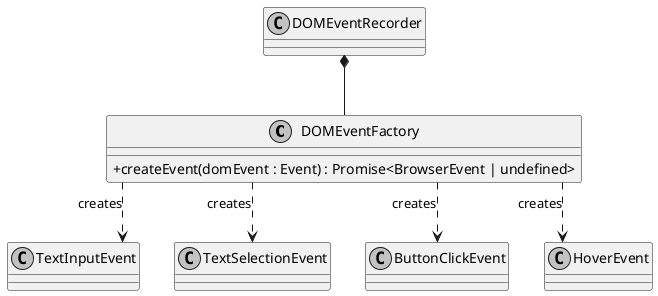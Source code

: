@startuml
skinparam linetype ortho
skinparam monochrome true
skinparam classAttributeIconSize 0
class DOMEventFactory {
	+ createEvent(domEvent : Event) : Promise<BrowserEvent | undefined>
}
DOMEventRecorder *-- DOMEventFactory
DOMEventFactory .DOWN.> TextInputEvent : creates
DOMEventFactory .DOWN.> TextSelectionEvent : creates
DOMEventFactory .DOWN.> ButtonClickEvent : creates
DOMEventFactory .DOWN.> HoverEvent : creates
@enduml
